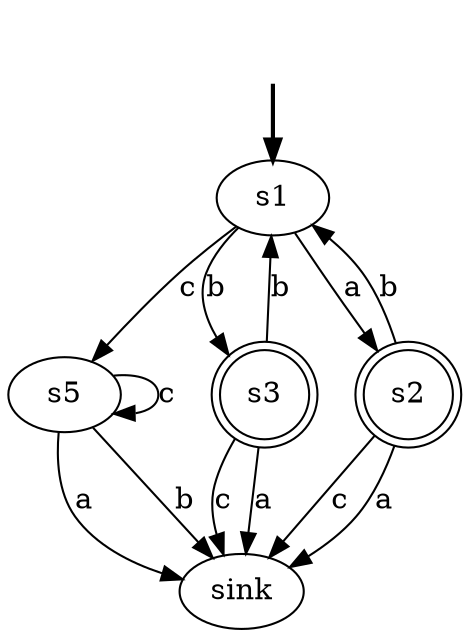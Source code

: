 digraph {
	fake [style=invisible]
	s5
	sink
	s1 [root=true]
	s3 [shape=doublecircle]
	s2 [shape=doublecircle]
	fake -> s1 [style=bold]
	s5 -> s5 [label=c]
	s5 -> sink [label=a]
	s5 -> sink [label=b]
	s1 -> s2 [label=a]
	s1 -> s3 [label=b]
	s1 -> s5 [label=c]
	s3 -> sink [label=c]
	s3 -> sink [label=a]
	s3 -> s1 [label=b]
	s2 -> sink [label=c]
	s2 -> sink [label=a]
	s2 -> s1 [label=b]
}
